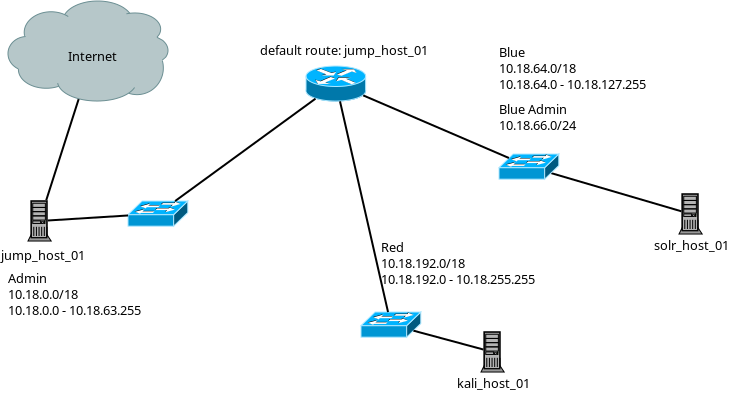 <?xml version="1.0" encoding="UTF-8"?>
<dia:diagram xmlns:dia="http://www.lysator.liu.se/~alla/dia/">
  <dia:layer name="Background" visible="true" connectable="true" active="true">
    <dia:object type="Standard - Line" version="0" id="O0">
      <dia:attribute name="obj_pos">
        <dia:point val="37.769,9.265"/>
      </dia:attribute>
      <dia:attribute name="obj_bb">
        <dia:rectangle val="31.187,7.29;37.831,9.327"/>
      </dia:attribute>
      <dia:attribute name="conn_endpoints">
        <dia:point val="37.769,9.265"/>
        <dia:point val="31.249,7.352"/>
      </dia:attribute>
      <dia:attribute name="numcp">
        <dia:int val="1"/>
      </dia:attribute>
      <dia:connections>
        <dia:connection handle="1" to="O12" connection="10"/>
      </dia:connections>
    </dia:object>
    <dia:object type="Standard - Text" version="1" id="O1">
      <dia:attribute name="obj_pos">
        <dia:point val="28.65,4.4"/>
      </dia:attribute>
      <dia:attribute name="obj_bb">
        <dia:rectangle val="28.65,3.806;33.14,5.351"/>
      </dia:attribute>
      <dia:attribute name="text">
        <dia:composite type="text">
          <dia:attribute name="string">
            <dia:string>#Blue Admin
10.18.66.0/24#</dia:string>
          </dia:attribute>
          <dia:attribute name="font">
            <dia:font family="sans" style="0" name="Helvetica"/>
          </dia:attribute>
          <dia:attribute name="height">
            <dia:real val="0.8"/>
          </dia:attribute>
          <dia:attribute name="pos">
            <dia:point val="28.65,4.4"/>
          </dia:attribute>
          <dia:attribute name="color">
            <dia:color val="#000000ff"/>
          </dia:attribute>
          <dia:attribute name="alignment">
            <dia:enum val="0"/>
          </dia:attribute>
        </dia:composite>
      </dia:attribute>
      <dia:attribute name="valign">
        <dia:enum val="3"/>
      </dia:attribute>
    </dia:object>
    <dia:object type="Standard - Text" version="1" id="O2">
      <dia:attribute name="obj_pos">
        <dia:point val="28.65,1.55"/>
      </dia:attribute>
      <dia:attribute name="obj_bb">
        <dia:rectangle val="28.65,0.956;37.428,3.301"/>
      </dia:attribute>
      <dia:attribute name="text">
        <dia:composite type="text">
          <dia:attribute name="string">
            <dia:string>#Blue
10.18.64.0/18
10.18.64.0 - 10.18.127.255#</dia:string>
          </dia:attribute>
          <dia:attribute name="font">
            <dia:font family="sans" style="0" name="Helvetica"/>
          </dia:attribute>
          <dia:attribute name="height">
            <dia:real val="0.8"/>
          </dia:attribute>
          <dia:attribute name="pos">
            <dia:point val="28.65,1.55"/>
          </dia:attribute>
          <dia:attribute name="color">
            <dia:color val="#000000ff"/>
          </dia:attribute>
          <dia:attribute name="alignment">
            <dia:enum val="0"/>
          </dia:attribute>
        </dia:composite>
      </dia:attribute>
      <dia:attribute name="valign">
        <dia:enum val="3"/>
      </dia:attribute>
    </dia:object>
    <dia:object type="Standard - Text" version="1" id="O3">
      <dia:attribute name="obj_pos">
        <dia:point val="22.75,11.3"/>
      </dia:attribute>
      <dia:attribute name="obj_bb">
        <dia:rectangle val="22.75,10.706;31.935,13.051"/>
      </dia:attribute>
      <dia:attribute name="text">
        <dia:composite type="text">
          <dia:attribute name="string">
            <dia:string>#Red
10.18.192.0/18
10.18.192.0 - 10.18.255.255#</dia:string>
          </dia:attribute>
          <dia:attribute name="font">
            <dia:font family="sans" style="0" name="Helvetica"/>
          </dia:attribute>
          <dia:attribute name="height">
            <dia:real val="0.8"/>
          </dia:attribute>
          <dia:attribute name="pos">
            <dia:point val="22.75,11.3"/>
          </dia:attribute>
          <dia:attribute name="color">
            <dia:color val="#000000ff"/>
          </dia:attribute>
          <dia:attribute name="alignment">
            <dia:enum val="0"/>
          </dia:attribute>
        </dia:composite>
      </dia:attribute>
      <dia:attribute name="valign">
        <dia:enum val="3"/>
      </dia:attribute>
    </dia:object>
    <dia:object type="Standard - Text" version="1" id="O4">
      <dia:attribute name="obj_pos">
        <dia:point val="4.1,12.85"/>
      </dia:attribute>
      <dia:attribute name="obj_bb">
        <dia:rectangle val="4.1,12.256;12.062,14.601"/>
      </dia:attribute>
      <dia:attribute name="text">
        <dia:composite type="text">
          <dia:attribute name="string">
            <dia:string>#Admin
10.18.0.0/18
10.18.0.0 - 10.18.63.255#</dia:string>
          </dia:attribute>
          <dia:attribute name="font">
            <dia:font family="sans" style="0" name="Helvetica"/>
          </dia:attribute>
          <dia:attribute name="height">
            <dia:real val="0.8"/>
          </dia:attribute>
          <dia:attribute name="pos">
            <dia:point val="4.1,12.85"/>
          </dia:attribute>
          <dia:attribute name="color">
            <dia:color val="#000000ff"/>
          </dia:attribute>
          <dia:attribute name="alignment">
            <dia:enum val="0"/>
          </dia:attribute>
        </dia:composite>
      </dia:attribute>
      <dia:attribute name="valign">
        <dia:enum val="3"/>
      </dia:attribute>
    </dia:object>
    <dia:object type="Cisco - Router" version="1" id="O5">
      <dia:attribute name="obj_pos">
        <dia:point val="19,2"/>
      </dia:attribute>
      <dia:attribute name="obj_bb">
        <dia:rectangle val="18.999,1.999;22.001,3.772"/>
      </dia:attribute>
      <dia:attribute name="meta">
        <dia:composite type="dict"/>
      </dia:attribute>
      <dia:attribute name="elem_corner">
        <dia:point val="19,2"/>
      </dia:attribute>
      <dia:attribute name="elem_width">
        <dia:real val="3"/>
      </dia:attribute>
      <dia:attribute name="elem_height">
        <dia:real val="1.771"/>
      </dia:attribute>
      <dia:attribute name="line_width">
        <dia:real val="0.1"/>
      </dia:attribute>
      <dia:attribute name="line_colour">
        <dia:color val="#000000ff"/>
      </dia:attribute>
      <dia:attribute name="fill_colour">
        <dia:color val="#ffffffff"/>
      </dia:attribute>
      <dia:attribute name="show_background">
        <dia:boolean val="true"/>
      </dia:attribute>
      <dia:attribute name="line_style">
        <dia:enum val="0"/>
        <dia:real val="1"/>
      </dia:attribute>
      <dia:attribute name="flip_horizontal">
        <dia:boolean val="false"/>
      </dia:attribute>
      <dia:attribute name="flip_vertical">
        <dia:boolean val="false"/>
      </dia:attribute>
      <dia:attribute name="subscale">
        <dia:real val="1"/>
      </dia:attribute>
    </dia:object>
    <dia:object type="Standard - Line" version="0" id="O6">
      <dia:attribute name="obj_pos">
        <dia:point val="6.012,8.71"/>
      </dia:attribute>
      <dia:attribute name="obj_bb">
        <dia:rectangle val="5.95,3.575;7.701,8.773"/>
      </dia:attribute>
      <dia:attribute name="conn_endpoints">
        <dia:point val="6.012,8.71"/>
        <dia:point val="7.638,3.638"/>
      </dia:attribute>
      <dia:attribute name="numcp">
        <dia:int val="1"/>
      </dia:attribute>
    </dia:object>
    <dia:group>
      <dia:attribute name="meta">
        <dia:composite type="dict"/>
      </dia:attribute>
      <dia:attribute name="matrix"/>
      <dia:object type="Cisco - Cloud" version="1" id="O7">
        <dia:attribute name="obj_pos">
          <dia:point val="4.1,-1.25"/>
        </dia:attribute>
        <dia:attribute name="obj_bb">
          <dia:rectangle val="4.099,-1.251;12.101,3.751"/>
        </dia:attribute>
        <dia:attribute name="meta">
          <dia:composite type="dict"/>
        </dia:attribute>
        <dia:attribute name="elem_corner">
          <dia:point val="4.1,-1.25"/>
        </dia:attribute>
        <dia:attribute name="elem_width">
          <dia:real val="8"/>
        </dia:attribute>
        <dia:attribute name="elem_height">
          <dia:real val="5"/>
        </dia:attribute>
        <dia:attribute name="line_width">
          <dia:real val="0.1"/>
        </dia:attribute>
        <dia:attribute name="line_colour">
          <dia:color val="#000000ff"/>
        </dia:attribute>
        <dia:attribute name="fill_colour">
          <dia:color val="#ffffffff"/>
        </dia:attribute>
        <dia:attribute name="show_background">
          <dia:boolean val="true"/>
        </dia:attribute>
        <dia:attribute name="line_style">
          <dia:enum val="0"/>
          <dia:real val="1"/>
        </dia:attribute>
        <dia:attribute name="flip_horizontal">
          <dia:boolean val="false"/>
        </dia:attribute>
        <dia:attribute name="flip_vertical">
          <dia:boolean val="false"/>
        </dia:attribute>
        <dia:attribute name="subscale">
          <dia:real val="1"/>
        </dia:attribute>
      </dia:object>
      <dia:object type="Standard - Text" version="1" id="O8">
        <dia:attribute name="obj_pos">
          <dia:point val="7.1,1.75"/>
        </dia:attribute>
        <dia:attribute name="obj_bb">
          <dia:rectangle val="7.1,1.156;9.643,1.901"/>
        </dia:attribute>
        <dia:attribute name="text">
          <dia:composite type="text">
            <dia:attribute name="string">
              <dia:string>#Internet#</dia:string>
            </dia:attribute>
            <dia:attribute name="font">
              <dia:font family="sans" style="0" name="Helvetica"/>
            </dia:attribute>
            <dia:attribute name="height">
              <dia:real val="0.8"/>
            </dia:attribute>
            <dia:attribute name="pos">
              <dia:point val="7.1,1.75"/>
            </dia:attribute>
            <dia:attribute name="color">
              <dia:color val="#000000ff"/>
            </dia:attribute>
            <dia:attribute name="alignment">
              <dia:enum val="0"/>
            </dia:attribute>
          </dia:composite>
        </dia:attribute>
        <dia:attribute name="valign">
          <dia:enum val="3"/>
        </dia:attribute>
      </dia:object>
    </dia:group>
    <dia:object type="Cisco - Workgroup switch" version="1" id="O9">
      <dia:attribute name="obj_pos">
        <dia:point val="10.1,8.75"/>
      </dia:attribute>
      <dia:attribute name="obj_bb">
        <dia:rectangle val="10.098,8.748;13.093,10.01"/>
      </dia:attribute>
      <dia:attribute name="meta">
        <dia:composite type="dict"/>
      </dia:attribute>
      <dia:attribute name="elem_corner">
        <dia:point val="10.1,8.75"/>
      </dia:attribute>
      <dia:attribute name="elem_width">
        <dia:real val="2.99"/>
      </dia:attribute>
      <dia:attribute name="elem_height">
        <dia:real val="1.257"/>
      </dia:attribute>
      <dia:attribute name="line_width">
        <dia:real val="0.1"/>
      </dia:attribute>
      <dia:attribute name="line_colour">
        <dia:color val="#000000ff"/>
      </dia:attribute>
      <dia:attribute name="fill_colour">
        <dia:color val="#ffffffff"/>
      </dia:attribute>
      <dia:attribute name="show_background">
        <dia:boolean val="true"/>
      </dia:attribute>
      <dia:attribute name="line_style">
        <dia:enum val="0"/>
        <dia:real val="1"/>
      </dia:attribute>
      <dia:attribute name="flip_horizontal">
        <dia:boolean val="false"/>
      </dia:attribute>
      <dia:attribute name="flip_vertical">
        <dia:boolean val="false"/>
      </dia:attribute>
      <dia:attribute name="subscale">
        <dia:real val="1"/>
      </dia:attribute>
    </dia:object>
    <dia:object type="Standard - Line" version="0" id="O10">
      <dia:attribute name="obj_pos">
        <dia:point val="6.087,9.724"/>
      </dia:attribute>
      <dia:attribute name="obj_bb">
        <dia:rectangle val="6.034,9.419;10.152,9.777"/>
      </dia:attribute>
      <dia:attribute name="conn_endpoints">
        <dia:point val="6.087,9.724"/>
        <dia:point val="10.099,9.473"/>
      </dia:attribute>
      <dia:attribute name="numcp">
        <dia:int val="1"/>
      </dia:attribute>
      <dia:connections>
        <dia:connection handle="1" to="O9" connection="10"/>
      </dia:connections>
    </dia:object>
    <dia:object type="Standard - Line" version="0" id="O11">
      <dia:attribute name="obj_pos">
        <dia:point val="12.457,8.75"/>
      </dia:attribute>
      <dia:attribute name="obj_bb">
        <dia:rectangle val="12.387,3.562;19.545,8.82"/>
      </dia:attribute>
      <dia:attribute name="conn_endpoints">
        <dia:point val="12.457,8.75"/>
        <dia:point val="19.475,3.632"/>
      </dia:attribute>
      <dia:attribute name="numcp">
        <dia:int val="1"/>
      </dia:attribute>
      <dia:connections>
        <dia:connection handle="0" to="O9" connection="10"/>
        <dia:connection handle="1" to="O5" connection="4"/>
      </dia:connections>
    </dia:object>
    <dia:object type="Cisco - Workgroup switch" version="1" id="O12">
      <dia:attribute name="obj_pos">
        <dia:point val="28.65,6.4"/>
      </dia:attribute>
      <dia:attribute name="obj_bb">
        <dia:rectangle val="28.648,6.398;31.643,7.66"/>
      </dia:attribute>
      <dia:attribute name="meta">
        <dia:composite type="dict"/>
      </dia:attribute>
      <dia:attribute name="elem_corner">
        <dia:point val="28.65,6.4"/>
      </dia:attribute>
      <dia:attribute name="elem_width">
        <dia:real val="2.99"/>
      </dia:attribute>
      <dia:attribute name="elem_height">
        <dia:real val="1.257"/>
      </dia:attribute>
      <dia:attribute name="line_width">
        <dia:real val="0.1"/>
      </dia:attribute>
      <dia:attribute name="line_colour">
        <dia:color val="#000000ff"/>
      </dia:attribute>
      <dia:attribute name="fill_colour">
        <dia:color val="#ffffffff"/>
      </dia:attribute>
      <dia:attribute name="show_background">
        <dia:boolean val="true"/>
      </dia:attribute>
      <dia:attribute name="line_style">
        <dia:enum val="0"/>
        <dia:real val="1"/>
      </dia:attribute>
      <dia:attribute name="flip_horizontal">
        <dia:boolean val="false"/>
      </dia:attribute>
      <dia:attribute name="flip_vertical">
        <dia:boolean val="false"/>
      </dia:attribute>
      <dia:attribute name="subscale">
        <dia:real val="1"/>
      </dia:attribute>
    </dia:object>
    <dia:object type="Standard - Line" version="0" id="O13">
      <dia:attribute name="obj_pos">
        <dia:point val="29.156,6.604"/>
      </dia:attribute>
      <dia:attribute name="obj_bb">
        <dia:rectangle val="21.795,3.404;29.221,6.669"/>
      </dia:attribute>
      <dia:attribute name="conn_endpoints">
        <dia:point val="29.156,6.604"/>
        <dia:point val="21.861,3.47"/>
      </dia:attribute>
      <dia:attribute name="numcp">
        <dia:int val="1"/>
      </dia:attribute>
      <dia:connections>
        <dia:connection handle="0" to="O12" connection="10"/>
        <dia:connection handle="1" to="O5" connection="4"/>
      </dia:connections>
    </dia:object>
    <dia:object type="Cisco - Workgroup switch" version="1" id="O14">
      <dia:attribute name="obj_pos">
        <dia:point val="21.75,14.3"/>
      </dia:attribute>
      <dia:attribute name="obj_bb">
        <dia:rectangle val="21.747,14.298;24.743,15.56"/>
      </dia:attribute>
      <dia:attribute name="meta">
        <dia:composite type="dict"/>
      </dia:attribute>
      <dia:attribute name="elem_corner">
        <dia:point val="21.75,14.3"/>
      </dia:attribute>
      <dia:attribute name="elem_width">
        <dia:real val="2.99"/>
      </dia:attribute>
      <dia:attribute name="elem_height">
        <dia:real val="1.257"/>
      </dia:attribute>
      <dia:attribute name="line_width">
        <dia:real val="0.1"/>
      </dia:attribute>
      <dia:attribute name="line_colour">
        <dia:color val="#000000ff"/>
      </dia:attribute>
      <dia:attribute name="fill_colour">
        <dia:color val="#ffffffff"/>
      </dia:attribute>
      <dia:attribute name="show_background">
        <dia:boolean val="true"/>
      </dia:attribute>
      <dia:attribute name="line_style">
        <dia:enum val="0"/>
        <dia:real val="1"/>
      </dia:attribute>
      <dia:attribute name="flip_horizontal">
        <dia:boolean val="false"/>
      </dia:attribute>
      <dia:attribute name="flip_vertical">
        <dia:boolean val="false"/>
      </dia:attribute>
      <dia:attribute name="subscale">
        <dia:real val="1"/>
      </dia:attribute>
    </dia:object>
    <dia:object type="Standard - Line" version="0" id="O15">
      <dia:attribute name="obj_pos">
        <dia:point val="23.102,14.302"/>
      </dia:attribute>
      <dia:attribute name="obj_bb">
        <dia:rectangle val="20.641,3.707;23.162,14.362"/>
      </dia:attribute>
      <dia:attribute name="conn_endpoints">
        <dia:point val="23.102,14.302"/>
        <dia:point val="20.7,3.767"/>
      </dia:attribute>
      <dia:attribute name="numcp">
        <dia:int val="1"/>
      </dia:attribute>
      <dia:connections>
        <dia:connection handle="0" to="O14" connection="10"/>
        <dia:connection handle="1" to="O5" connection="4"/>
      </dia:connections>
    </dia:object>
    <dia:object type="Standard - Line" version="0" id="O16">
      <dia:attribute name="obj_pos">
        <dia:point val="27.87,16.176"/>
      </dia:attribute>
      <dia:attribute name="obj_bb">
        <dia:rectangle val="24.309,15.171;27.931,16.237"/>
      </dia:attribute>
      <dia:attribute name="conn_endpoints">
        <dia:point val="27.87,16.176"/>
        <dia:point val="24.371,15.232"/>
      </dia:attribute>
      <dia:attribute name="numcp">
        <dia:int val="1"/>
      </dia:attribute>
      <dia:connections>
        <dia:connection handle="1" to="O14" connection="10"/>
      </dia:connections>
    </dia:object>
    <dia:object type="Standard - Text" version="1" id="O17">
      <dia:attribute name="obj_pos">
        <dia:point val="16.7,1.45"/>
      </dia:attribute>
      <dia:attribute name="obj_bb">
        <dia:rectangle val="16.7,0.856;25.712,1.601"/>
      </dia:attribute>
      <dia:attribute name="text">
        <dia:composite type="text">
          <dia:attribute name="string">
            <dia:string>#default route: jump_host_01#</dia:string>
          </dia:attribute>
          <dia:attribute name="font">
            <dia:font family="sans" style="0" name="Helvetica"/>
          </dia:attribute>
          <dia:attribute name="height">
            <dia:real val="0.8"/>
          </dia:attribute>
          <dia:attribute name="pos">
            <dia:point val="16.7,1.45"/>
          </dia:attribute>
          <dia:attribute name="color">
            <dia:color val="#000000ff"/>
          </dia:attribute>
          <dia:attribute name="alignment">
            <dia:enum val="0"/>
          </dia:attribute>
        </dia:composite>
      </dia:attribute>
      <dia:attribute name="valign">
        <dia:enum val="3"/>
      </dia:attribute>
    </dia:object>
    <dia:group>
      <dia:attribute name="meta">
        <dia:composite type="dict"/>
      </dia:attribute>
      <dia:attribute name="matrix"/>
      <dia:object type="Network - General Computer (Tower)" version="1" id="O18">
        <dia:attribute name="obj_pos">
          <dia:point val="5.1,8.75"/>
        </dia:attribute>
        <dia:attribute name="obj_bb">
          <dia:rectangle val="4.938,8.67;6.445,11.648"/>
        </dia:attribute>
        <dia:attribute name="meta">
          <dia:composite type="dict"/>
        </dia:attribute>
        <dia:attribute name="elem_corner">
          <dia:point val="5.1,8.75"/>
        </dia:attribute>
        <dia:attribute name="elem_width">
          <dia:real val="1.158"/>
        </dia:attribute>
        <dia:attribute name="elem_height">
          <dia:real val="2.0"/>
        </dia:attribute>
        <dia:attribute name="line_width">
          <dia:real val="0.1"/>
        </dia:attribute>
        <dia:attribute name="line_colour">
          <dia:color val="#000000ff"/>
        </dia:attribute>
        <dia:attribute name="fill_colour">
          <dia:color val="#ffffffff"/>
        </dia:attribute>
        <dia:attribute name="show_background">
          <dia:boolean val="true"/>
        </dia:attribute>
        <dia:attribute name="line_style">
          <dia:enum val="0"/>
          <dia:real val="1"/>
        </dia:attribute>
        <dia:attribute name="padding">
          <dia:real val="0.1"/>
        </dia:attribute>
        <dia:attribute name="text">
          <dia:composite type="text">
            <dia:attribute name="string">
              <dia:string>##</dia:string>
            </dia:attribute>
            <dia:attribute name="font">
              <dia:font family="sans" style="0" name="Helvetica"/>
            </dia:attribute>
            <dia:attribute name="height">
              <dia:real val="0.8"/>
            </dia:attribute>
            <dia:attribute name="pos">
              <dia:point val="5.679,11.397"/>
            </dia:attribute>
            <dia:attribute name="color">
              <dia:color val="#000000ff"/>
            </dia:attribute>
            <dia:attribute name="alignment">
              <dia:enum val="1"/>
            </dia:attribute>
          </dia:composite>
        </dia:attribute>
        <dia:attribute name="text_fitting">
          <dia:enum val="0"/>
        </dia:attribute>
        <dia:attribute name="flip_horizontal">
          <dia:boolean val="false"/>
        </dia:attribute>
        <dia:attribute name="flip_vertical">
          <dia:boolean val="false"/>
        </dia:attribute>
        <dia:attribute name="subscale">
          <dia:real val="1"/>
        </dia:attribute>
      </dia:object>
      <dia:object type="Standard - Text" version="1" id="O19">
        <dia:attribute name="obj_pos">
          <dia:point val="3.75,11.7"/>
        </dia:attribute>
        <dia:attribute name="obj_bb">
          <dia:rectangle val="3.75,11.106;8.197,11.851"/>
        </dia:attribute>
        <dia:attribute name="text">
          <dia:composite type="text">
            <dia:attribute name="string">
              <dia:string>#jump_host_01#</dia:string>
            </dia:attribute>
            <dia:attribute name="font">
              <dia:font family="sans" style="0" name="Helvetica"/>
            </dia:attribute>
            <dia:attribute name="height">
              <dia:real val="0.8"/>
            </dia:attribute>
            <dia:attribute name="pos">
              <dia:point val="3.75,11.7"/>
            </dia:attribute>
            <dia:attribute name="color">
              <dia:color val="#000000ff"/>
            </dia:attribute>
            <dia:attribute name="alignment">
              <dia:enum val="0"/>
            </dia:attribute>
          </dia:composite>
        </dia:attribute>
        <dia:attribute name="valign">
          <dia:enum val="3"/>
        </dia:attribute>
      </dia:object>
    </dia:group>
    <dia:group>
      <dia:attribute name="meta">
        <dia:composite type="dict"/>
      </dia:attribute>
      <dia:attribute name="matrix"/>
      <dia:object type="Network - General Computer (Tower)" version="1" id="O20">
        <dia:attribute name="obj_pos">
          <dia:point val="37.65,8.4"/>
        </dia:attribute>
        <dia:attribute name="obj_bb">
          <dia:rectangle val="37.488,8.32;38.995,11.298"/>
        </dia:attribute>
        <dia:attribute name="meta">
          <dia:composite type="dict"/>
        </dia:attribute>
        <dia:attribute name="elem_corner">
          <dia:point val="37.65,8.4"/>
        </dia:attribute>
        <dia:attribute name="elem_width">
          <dia:real val="1.158"/>
        </dia:attribute>
        <dia:attribute name="elem_height">
          <dia:real val="2.0"/>
        </dia:attribute>
        <dia:attribute name="line_width">
          <dia:real val="0.1"/>
        </dia:attribute>
        <dia:attribute name="line_colour">
          <dia:color val="#000000ff"/>
        </dia:attribute>
        <dia:attribute name="fill_colour">
          <dia:color val="#ffffffff"/>
        </dia:attribute>
        <dia:attribute name="show_background">
          <dia:boolean val="true"/>
        </dia:attribute>
        <dia:attribute name="line_style">
          <dia:enum val="0"/>
          <dia:real val="1"/>
        </dia:attribute>
        <dia:attribute name="padding">
          <dia:real val="0.1"/>
        </dia:attribute>
        <dia:attribute name="text">
          <dia:composite type="text">
            <dia:attribute name="string">
              <dia:string>##</dia:string>
            </dia:attribute>
            <dia:attribute name="font">
              <dia:font family="sans" style="0" name="Helvetica"/>
            </dia:attribute>
            <dia:attribute name="height">
              <dia:real val="0.8"/>
            </dia:attribute>
            <dia:attribute name="pos">
              <dia:point val="38.229,11.047"/>
            </dia:attribute>
            <dia:attribute name="color">
              <dia:color val="#000000ff"/>
            </dia:attribute>
            <dia:attribute name="alignment">
              <dia:enum val="1"/>
            </dia:attribute>
          </dia:composite>
        </dia:attribute>
        <dia:attribute name="text_fitting">
          <dia:enum val="0"/>
        </dia:attribute>
        <dia:attribute name="flip_horizontal">
          <dia:boolean val="false"/>
        </dia:attribute>
        <dia:attribute name="flip_vertical">
          <dia:boolean val="false"/>
        </dia:attribute>
        <dia:attribute name="subscale">
          <dia:real val="1"/>
        </dia:attribute>
      </dia:object>
      <dia:object type="Standard - Text" version="1" id="O21">
        <dia:attribute name="obj_pos">
          <dia:point val="36.4,11.2"/>
        </dia:attribute>
        <dia:attribute name="obj_bb">
          <dia:rectangle val="36.4,10.606;40.4,11.351"/>
        </dia:attribute>
        <dia:attribute name="text">
          <dia:composite type="text">
            <dia:attribute name="string">
              <dia:string>#solr_host_01#</dia:string>
            </dia:attribute>
            <dia:attribute name="font">
              <dia:font family="sans" style="0" name="Helvetica"/>
            </dia:attribute>
            <dia:attribute name="height">
              <dia:real val="0.8"/>
            </dia:attribute>
            <dia:attribute name="pos">
              <dia:point val="36.4,11.2"/>
            </dia:attribute>
            <dia:attribute name="color">
              <dia:color val="#000000ff"/>
            </dia:attribute>
            <dia:attribute name="alignment">
              <dia:enum val="0"/>
            </dia:attribute>
          </dia:composite>
        </dia:attribute>
        <dia:attribute name="valign">
          <dia:enum val="3"/>
        </dia:attribute>
      </dia:object>
    </dia:group>
    <dia:group>
      <dia:attribute name="meta">
        <dia:composite type="dict"/>
      </dia:attribute>
      <dia:attribute name="matrix"/>
      <dia:object type="Network - General Computer (Tower)" version="1" id="O22">
        <dia:attribute name="obj_pos">
          <dia:point val="27.75,15.3"/>
        </dia:attribute>
        <dia:attribute name="obj_bb">
          <dia:rectangle val="27.588,15.22;29.095,18.198"/>
        </dia:attribute>
        <dia:attribute name="meta">
          <dia:composite type="dict"/>
        </dia:attribute>
        <dia:attribute name="elem_corner">
          <dia:point val="27.75,15.3"/>
        </dia:attribute>
        <dia:attribute name="elem_width">
          <dia:real val="1.158"/>
        </dia:attribute>
        <dia:attribute name="elem_height">
          <dia:real val="2.0"/>
        </dia:attribute>
        <dia:attribute name="line_width">
          <dia:real val="0.1"/>
        </dia:attribute>
        <dia:attribute name="line_colour">
          <dia:color val="#000000ff"/>
        </dia:attribute>
        <dia:attribute name="fill_colour">
          <dia:color val="#ffffffff"/>
        </dia:attribute>
        <dia:attribute name="show_background">
          <dia:boolean val="true"/>
        </dia:attribute>
        <dia:attribute name="line_style">
          <dia:enum val="0"/>
          <dia:real val="1"/>
        </dia:attribute>
        <dia:attribute name="padding">
          <dia:real val="0.1"/>
        </dia:attribute>
        <dia:attribute name="text">
          <dia:composite type="text">
            <dia:attribute name="string">
              <dia:string>##</dia:string>
            </dia:attribute>
            <dia:attribute name="font">
              <dia:font family="sans" style="0" name="Helvetica"/>
            </dia:attribute>
            <dia:attribute name="height">
              <dia:real val="0.8"/>
            </dia:attribute>
            <dia:attribute name="pos">
              <dia:point val="28.329,17.947"/>
            </dia:attribute>
            <dia:attribute name="color">
              <dia:color val="#000000ff"/>
            </dia:attribute>
            <dia:attribute name="alignment">
              <dia:enum val="1"/>
            </dia:attribute>
          </dia:composite>
        </dia:attribute>
        <dia:attribute name="text_fitting">
          <dia:enum val="0"/>
        </dia:attribute>
        <dia:attribute name="flip_horizontal">
          <dia:boolean val="false"/>
        </dia:attribute>
        <dia:attribute name="flip_vertical">
          <dia:boolean val="false"/>
        </dia:attribute>
        <dia:attribute name="subscale">
          <dia:real val="1"/>
        </dia:attribute>
      </dia:object>
      <dia:object type="Standard - Text" version="1" id="O23">
        <dia:attribute name="obj_pos">
          <dia:point val="26.55,18.1"/>
        </dia:attribute>
        <dia:attribute name="obj_bb">
          <dia:rectangle val="26.55,17.506;30.492,18.251"/>
        </dia:attribute>
        <dia:attribute name="text">
          <dia:composite type="text">
            <dia:attribute name="string">
              <dia:string>#kali_host_01#</dia:string>
            </dia:attribute>
            <dia:attribute name="font">
              <dia:font family="sans" style="0" name="Helvetica"/>
            </dia:attribute>
            <dia:attribute name="height">
              <dia:real val="0.8"/>
            </dia:attribute>
            <dia:attribute name="pos">
              <dia:point val="26.55,18.1"/>
            </dia:attribute>
            <dia:attribute name="color">
              <dia:color val="#000000ff"/>
            </dia:attribute>
            <dia:attribute name="alignment">
              <dia:enum val="0"/>
            </dia:attribute>
          </dia:composite>
        </dia:attribute>
        <dia:attribute name="valign">
          <dia:enum val="3"/>
        </dia:attribute>
      </dia:object>
    </dia:group>
  </dia:layer>
</dia:diagram>
